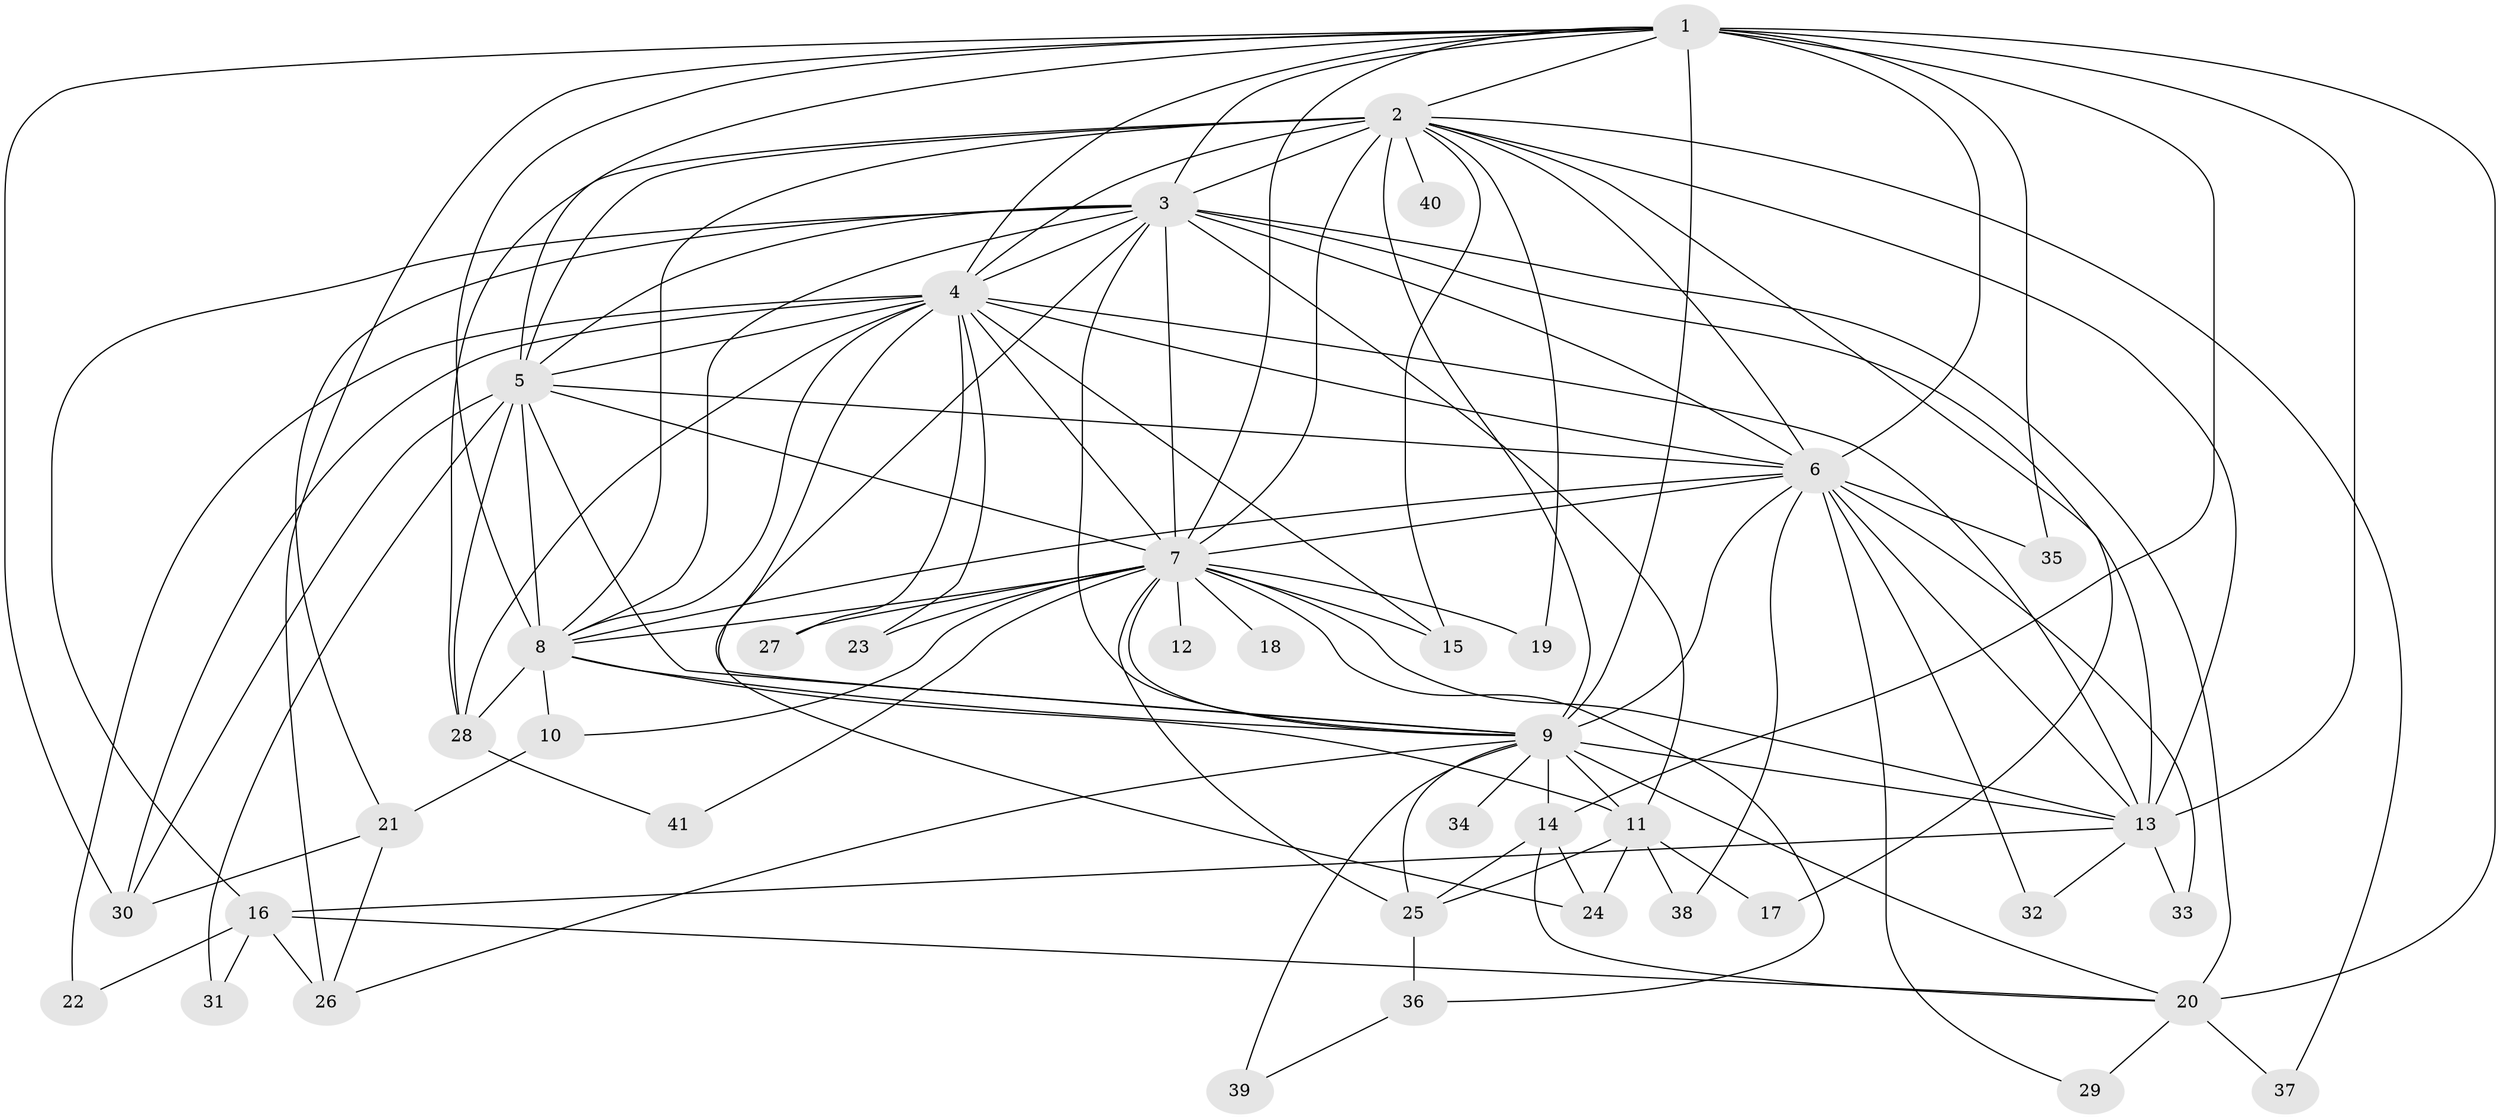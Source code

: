 // original degree distribution, {20: 0.024390243902439025, 19: 0.036585365853658534, 16: 0.024390243902439025, 17: 0.012195121951219513, 25: 0.012195121951219513, 15: 0.012195121951219513, 3: 0.15853658536585366, 5: 0.036585365853658534, 2: 0.5487804878048781, 4: 0.10975609756097561, 6: 0.024390243902439025}
// Generated by graph-tools (version 1.1) at 2025/49/03/04/25 22:49:57]
// undirected, 41 vertices, 115 edges
graph export_dot {
  node [color=gray90,style=filled];
  1;
  2;
  3;
  4;
  5;
  6;
  7;
  8;
  9;
  10;
  11;
  12;
  13;
  14;
  15;
  16;
  17;
  18;
  19;
  20;
  21;
  22;
  23;
  24;
  25;
  26;
  27;
  28;
  29;
  30;
  31;
  32;
  33;
  34;
  35;
  36;
  37;
  38;
  39;
  40;
  41;
  1 -- 2 [weight=3.0];
  1 -- 3 [weight=2.0];
  1 -- 4 [weight=2.0];
  1 -- 5 [weight=3.0];
  1 -- 6 [weight=4.0];
  1 -- 7 [weight=2.0];
  1 -- 8 [weight=2.0];
  1 -- 9 [weight=3.0];
  1 -- 13 [weight=6.0];
  1 -- 14 [weight=1.0];
  1 -- 20 [weight=2.0];
  1 -- 26 [weight=2.0];
  1 -- 30 [weight=1.0];
  1 -- 35 [weight=2.0];
  2 -- 3 [weight=1.0];
  2 -- 4 [weight=1.0];
  2 -- 5 [weight=2.0];
  2 -- 6 [weight=1.0];
  2 -- 7 [weight=2.0];
  2 -- 8 [weight=2.0];
  2 -- 9 [weight=1.0];
  2 -- 13 [weight=1.0];
  2 -- 15 [weight=1.0];
  2 -- 17 [weight=1.0];
  2 -- 19 [weight=1.0];
  2 -- 28 [weight=1.0];
  2 -- 37 [weight=1.0];
  2 -- 40 [weight=1.0];
  3 -- 4 [weight=1.0];
  3 -- 5 [weight=2.0];
  3 -- 6 [weight=1.0];
  3 -- 7 [weight=1.0];
  3 -- 8 [weight=1.0];
  3 -- 9 [weight=1.0];
  3 -- 11 [weight=1.0];
  3 -- 13 [weight=1.0];
  3 -- 16 [weight=1.0];
  3 -- 20 [weight=1.0];
  3 -- 21 [weight=1.0];
  3 -- 24 [weight=1.0];
  4 -- 5 [weight=1.0];
  4 -- 6 [weight=1.0];
  4 -- 7 [weight=2.0];
  4 -- 8 [weight=1.0];
  4 -- 9 [weight=1.0];
  4 -- 13 [weight=1.0];
  4 -- 15 [weight=2.0];
  4 -- 22 [weight=1.0];
  4 -- 23 [weight=1.0];
  4 -- 27 [weight=1.0];
  4 -- 28 [weight=2.0];
  4 -- 30 [weight=1.0];
  5 -- 6 [weight=1.0];
  5 -- 7 [weight=2.0];
  5 -- 8 [weight=1.0];
  5 -- 9 [weight=1.0];
  5 -- 28 [weight=1.0];
  5 -- 30 [weight=1.0];
  5 -- 31 [weight=1.0];
  6 -- 7 [weight=1.0];
  6 -- 8 [weight=1.0];
  6 -- 9 [weight=1.0];
  6 -- 13 [weight=1.0];
  6 -- 29 [weight=1.0];
  6 -- 32 [weight=1.0];
  6 -- 33 [weight=1.0];
  6 -- 35 [weight=2.0];
  6 -- 38 [weight=1.0];
  7 -- 8 [weight=1.0];
  7 -- 9 [weight=1.0];
  7 -- 10 [weight=1.0];
  7 -- 12 [weight=1.0];
  7 -- 13 [weight=1.0];
  7 -- 15 [weight=1.0];
  7 -- 18 [weight=1.0];
  7 -- 19 [weight=1.0];
  7 -- 23 [weight=1.0];
  7 -- 25 [weight=1.0];
  7 -- 27 [weight=1.0];
  7 -- 36 [weight=1.0];
  7 -- 41 [weight=1.0];
  8 -- 9 [weight=1.0];
  8 -- 10 [weight=2.0];
  8 -- 11 [weight=1.0];
  8 -- 28 [weight=1.0];
  9 -- 11 [weight=2.0];
  9 -- 13 [weight=1.0];
  9 -- 14 [weight=1.0];
  9 -- 20 [weight=1.0];
  9 -- 25 [weight=1.0];
  9 -- 26 [weight=1.0];
  9 -- 34 [weight=1.0];
  9 -- 39 [weight=1.0];
  10 -- 21 [weight=1.0];
  11 -- 17 [weight=1.0];
  11 -- 24 [weight=2.0];
  11 -- 25 [weight=1.0];
  11 -- 38 [weight=1.0];
  13 -- 16 [weight=1.0];
  13 -- 32 [weight=1.0];
  13 -- 33 [weight=1.0];
  14 -- 20 [weight=1.0];
  14 -- 24 [weight=1.0];
  14 -- 25 [weight=1.0];
  16 -- 20 [weight=1.0];
  16 -- 22 [weight=1.0];
  16 -- 26 [weight=2.0];
  16 -- 31 [weight=1.0];
  20 -- 29 [weight=1.0];
  20 -- 37 [weight=1.0];
  21 -- 26 [weight=1.0];
  21 -- 30 [weight=1.0];
  25 -- 36 [weight=1.0];
  28 -- 41 [weight=1.0];
  36 -- 39 [weight=1.0];
}
